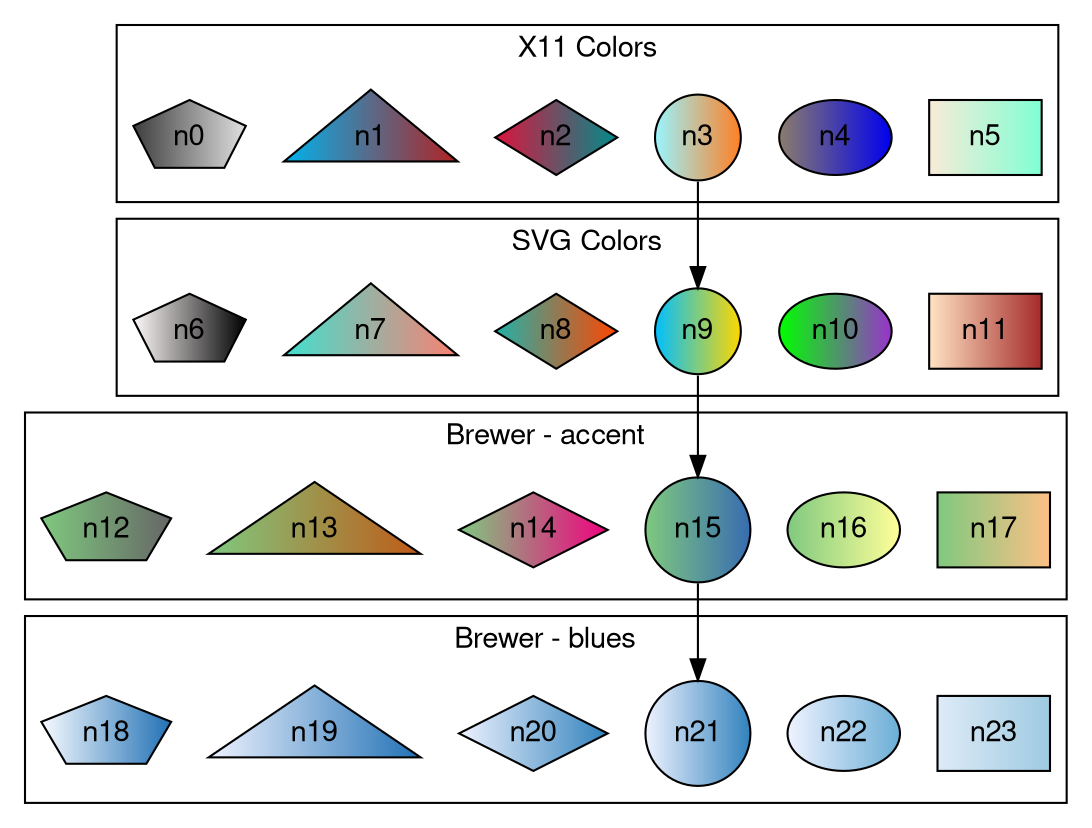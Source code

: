 digraph G {
	fontname="Helvetica,Arial,sans-serif"
	node [fontname="Helvetica,Arial,sans-serif"]
	edge [fontname="Helvetica,Arial,sans-serif"]
	subgraph cluster_1 {
		node [ style=filled,shape="box",fillcolor="antiquewhite:aquamarine" ]n5;
		node [ shape="ellipse",fillcolor="bisque4:blue2" ]n4;
		node [ shape="circle",fillcolor="cadetblue1:chocolate1" ]n3;
		node [ shape="diamond",fillcolor="crimson:cyan4" ]n2;
		node [ shape="triangle",fillcolor="deepskyblue2:firebrick" ]n1;
		node [ shape="pentagon",fillcolor="gray24:gray88" ]n0;

		label = "X11 Colors";
	}
	subgraph cluster_2 {
		node [ style=filled,shape="box",fillcolor="bisque:brown" ]n11;
		node [ shape="ellipse",fillcolor="green:darkorchid" ]n10;
		node [ shape="circle",fillcolor="deepskyblue:gold" ]n9;
		node [ shape="diamond",fillcolor="lightseagreen:orangered" ]n8;
		node [ shape="triangle",fillcolor="turquoise:salmon" ]n7;
		node [ shape="pentagon",fillcolor="snow:black" ]n6;

		label = "SVG Colors";
	}
	subgraph cluster_3 {
		node [ style=filled,shape="box",fillcolor="/accent3/1:/accent3/3" ]n17;
		node [ shape="ellipse",fillcolor="/accent4/1:/accent4/4" ]n16;
		node [ shape="circle",fillcolor="/accent5/1:/accent5/5" ]n15;
		node [ shape="diamond",fillcolor="/accent6/1:/accent6/6" ]n14;
		node [ shape="triangle",fillcolor="/accent7/1:/accent7/7" ]n13;
		node [ shape="pentagon",fillcolor="/accent8/1:/accent8/8" ]n12;

		label = "Brewer - accent";
	}
	subgraph cluster_4 {
		node [ style=filled,shape="box",fillcolor="/blues3/1:/blues3/2" ]n23;
		node [ shape="ellipse",fillcolor="/blues4/1:/blues4/3" ]n22;
		node [ shape="circle",fillcolor="/blues5/1:/blues5/4" ]n21;
		node [ shape="diamond",fillcolor="/blues6/1:/blues6/5" ]n20;
		node [ shape="triangle",fillcolor="/blues7/1:/blues7/6" ]n19;
		node [ shape="pentagon",fillcolor="/blues8/1:/blues8/7" ]n18;

		label = "Brewer - blues";
	}
n3 -> n9 -> n15 -> n21;
}